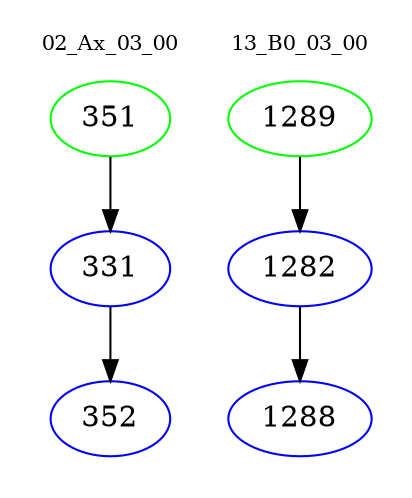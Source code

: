 digraph{
subgraph cluster_0 {
color = white
label = "02_Ax_03_00";
fontsize=10;
T0_351 [label="351", color="green"]
T0_351 -> T0_331 [color="black"]
T0_331 [label="331", color="blue"]
T0_331 -> T0_352 [color="black"]
T0_352 [label="352", color="blue"]
}
subgraph cluster_1 {
color = white
label = "13_B0_03_00";
fontsize=10;
T1_1289 [label="1289", color="green"]
T1_1289 -> T1_1282 [color="black"]
T1_1282 [label="1282", color="blue"]
T1_1282 -> T1_1288 [color="black"]
T1_1288 [label="1288", color="blue"]
}
}
